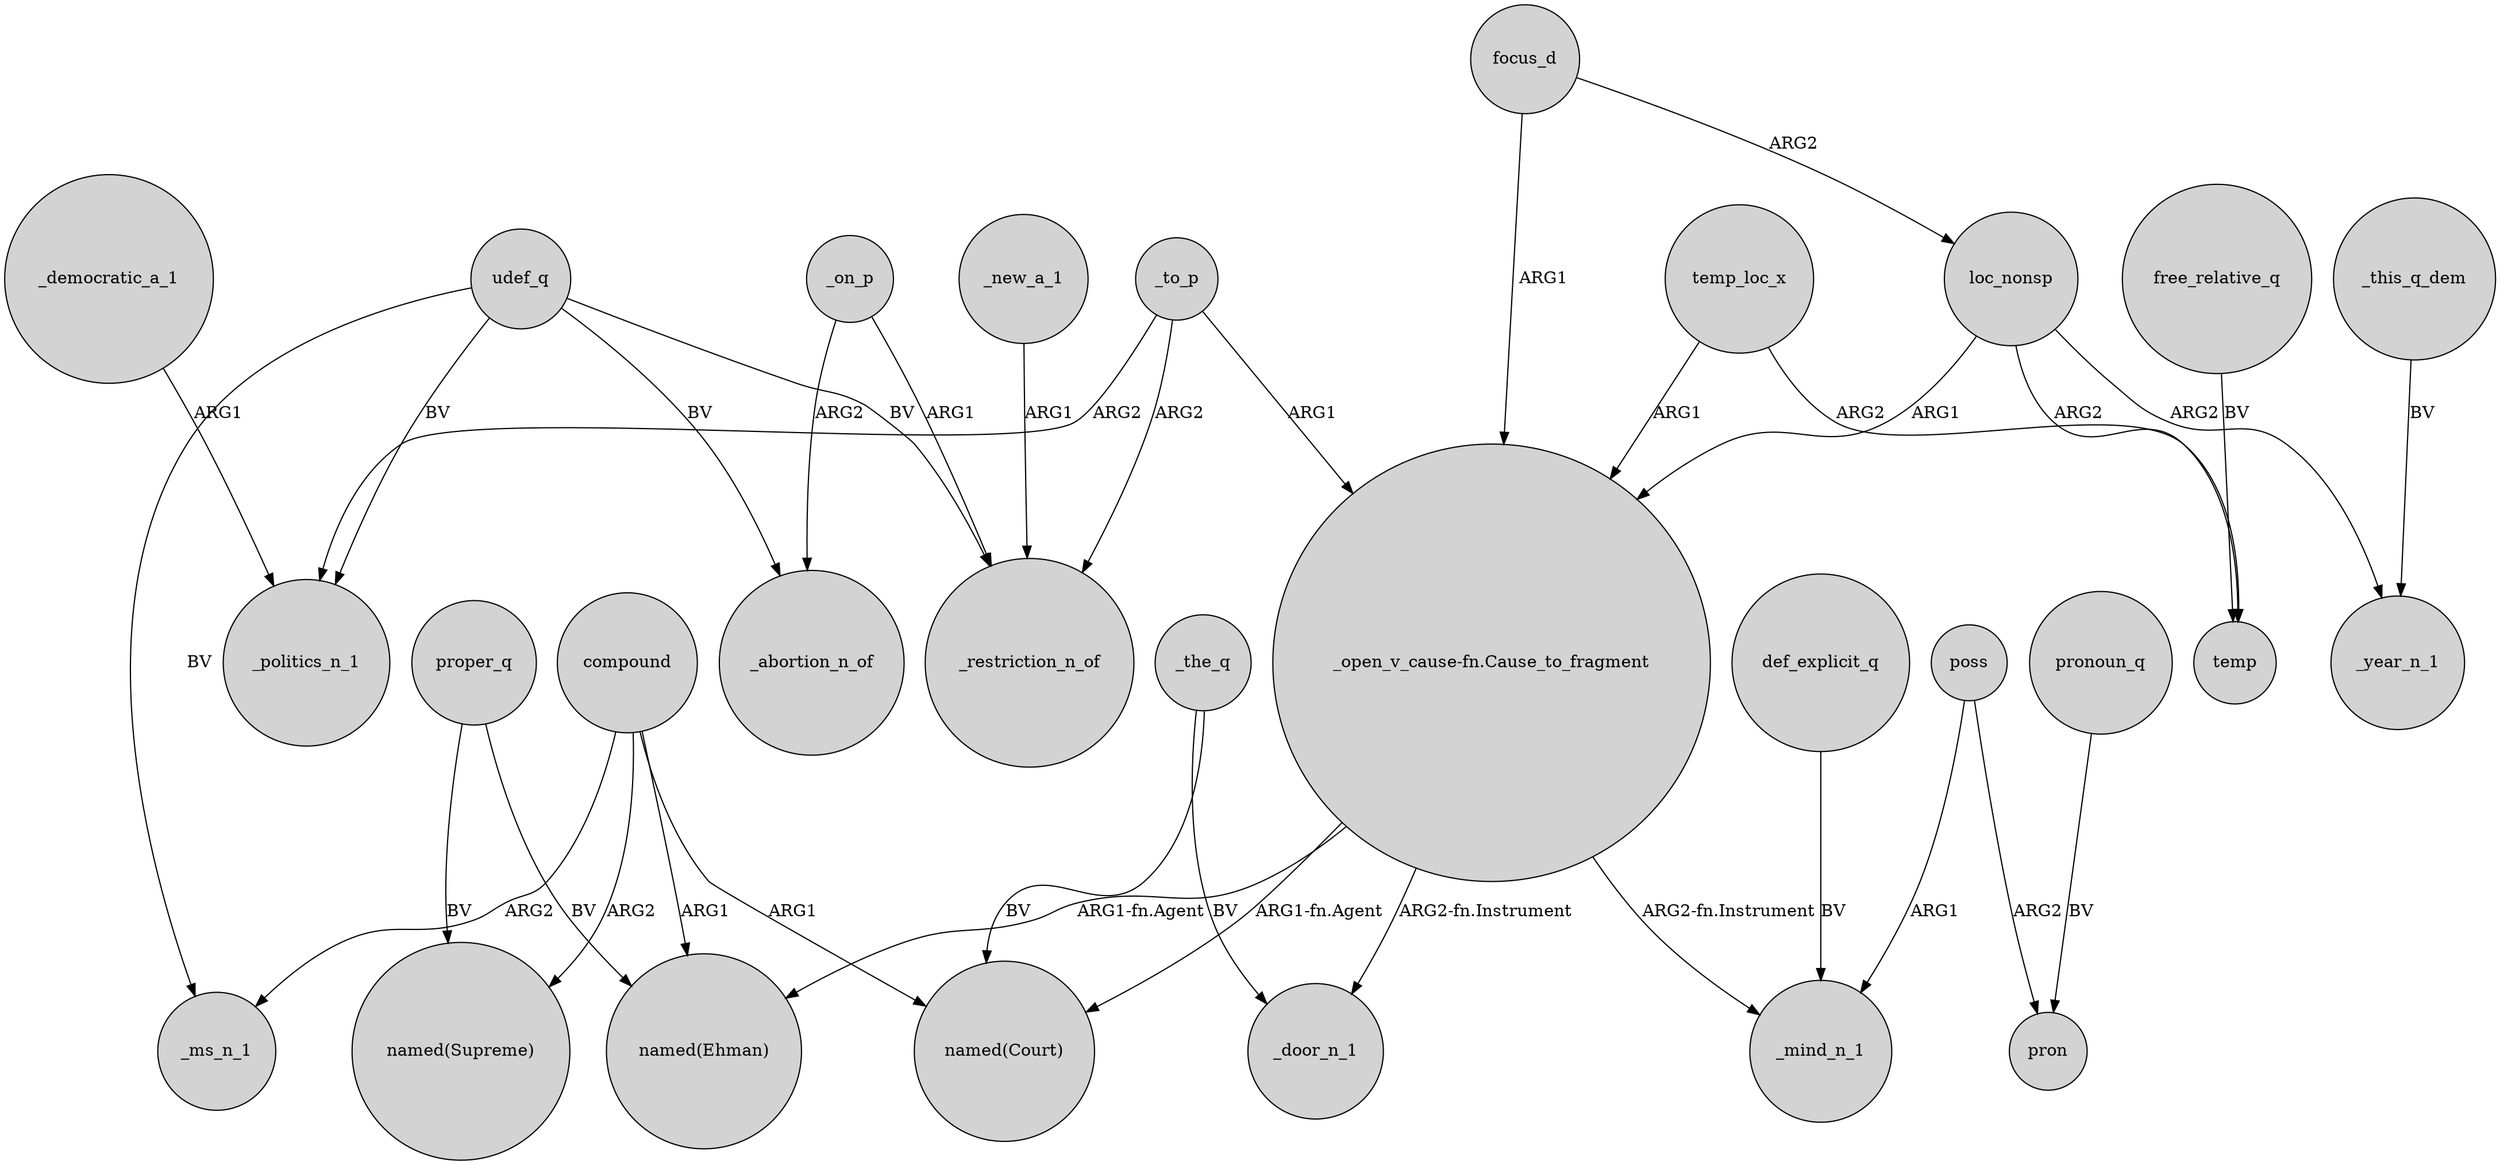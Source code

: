 digraph {
	node [shape=circle style=filled]
	_democratic_a_1 -> _politics_n_1 [label=ARG1]
	focus_d -> "_open_v_cause-fn.Cause_to_fragment" [label=ARG1]
	compound -> _ms_n_1 [label=ARG2]
	compound -> "named(Ehman)" [label=ARG1]
	compound -> "named(Supreme)" [label=ARG2]
	temp_loc_x -> temp [label=ARG2]
	_to_p -> "_open_v_cause-fn.Cause_to_fragment" [label=ARG1]
	"_open_v_cause-fn.Cause_to_fragment" -> _door_n_1 [label="ARG2-fn.Instrument"]
	"_open_v_cause-fn.Cause_to_fragment" -> "named(Ehman)" [label="ARG1-fn.Agent"]
	focus_d -> loc_nonsp [label=ARG2]
	_on_p -> _abortion_n_of [label=ARG2]
	udef_q -> _restriction_n_of [label=BV]
	"_open_v_cause-fn.Cause_to_fragment" -> _mind_n_1 [label="ARG2-fn.Instrument"]
	udef_q -> _politics_n_1 [label=BV]
	_new_a_1 -> _restriction_n_of [label=ARG1]
	loc_nonsp -> temp [label=ARG2]
	loc_nonsp -> _year_n_1 [label=ARG2]
	_on_p -> _restriction_n_of [label=ARG1]
	def_explicit_q -> _mind_n_1 [label=BV]
	temp_loc_x -> "_open_v_cause-fn.Cause_to_fragment" [label=ARG1]
	udef_q -> _abortion_n_of [label=BV]
	pronoun_q -> pron [label=BV]
	poss -> pron [label=ARG2]
	_to_p -> _restriction_n_of [label=ARG2]
	proper_q -> "named(Ehman)" [label=BV]
	_this_q_dem -> _year_n_1 [label=BV]
	_to_p -> _politics_n_1 [label=ARG2]
	udef_q -> _ms_n_1 [label=BV]
	"_open_v_cause-fn.Cause_to_fragment" -> "named(Court)" [label="ARG1-fn.Agent"]
	free_relative_q -> temp [label=BV]
	compound -> "named(Court)" [label=ARG1]
	_the_q -> "named(Court)" [label=BV]
	poss -> _mind_n_1 [label=ARG1]
	proper_q -> "named(Supreme)" [label=BV]
	_the_q -> _door_n_1 [label=BV]
	loc_nonsp -> "_open_v_cause-fn.Cause_to_fragment" [label=ARG1]
}
